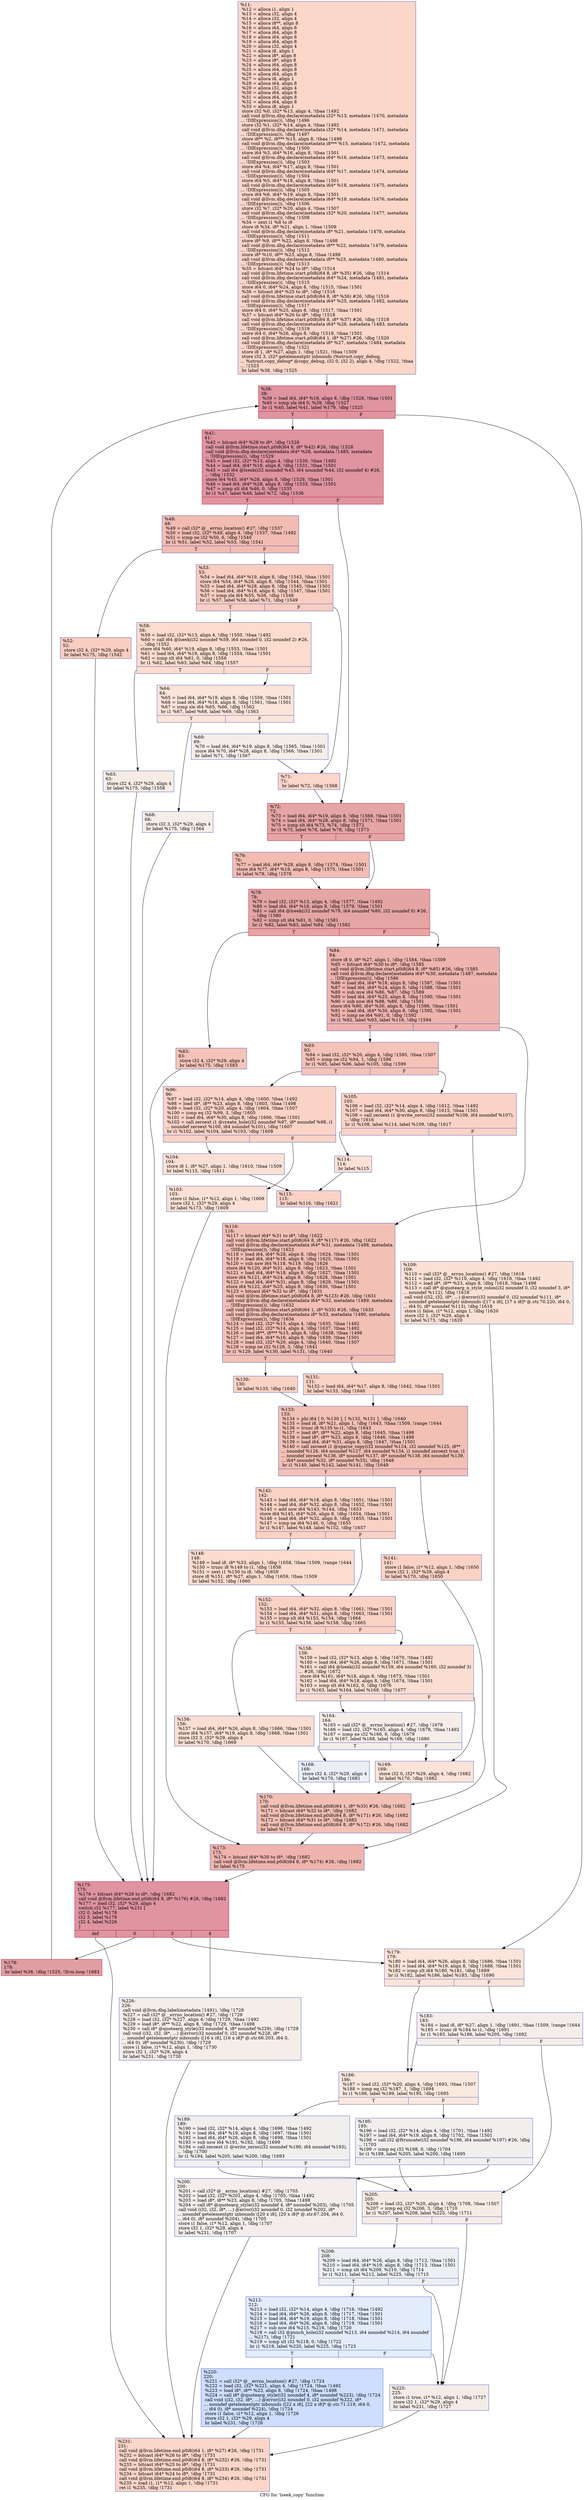 digraph "CFG for 'lseek_copy' function" {
	label="CFG for 'lseek_copy' function";

	Node0xea33f0 [shape=record,color="#3d50c3ff", style=filled, fillcolor="#f6a38570",label="{%11:\l  %12 = alloca i1, align 1\l  %13 = alloca i32, align 4\l  %14 = alloca i32, align 4\l  %15 = alloca i8**, align 8\l  %16 = alloca i64, align 8\l  %17 = alloca i64, align 8\l  %18 = alloca i64, align 8\l  %19 = alloca i64, align 8\l  %20 = alloca i32, align 4\l  %21 = alloca i8, align 1\l  %22 = alloca i8*, align 8\l  %23 = alloca i8*, align 8\l  %24 = alloca i64, align 8\l  %25 = alloca i64, align 8\l  %26 = alloca i64, align 8\l  %27 = alloca i8, align 1\l  %28 = alloca i64, align 8\l  %29 = alloca i32, align 4\l  %30 = alloca i64, align 8\l  %31 = alloca i64, align 8\l  %32 = alloca i64, align 8\l  %33 = alloca i8, align 1\l  store i32 %0, i32* %13, align 4, !tbaa !1492\l  call void @llvm.dbg.declare(metadata i32* %13, metadata !1470, metadata\l... !DIExpression()), !dbg !1496\l  store i32 %1, i32* %14, align 4, !tbaa !1492\l  call void @llvm.dbg.declare(metadata i32* %14, metadata !1471, metadata\l... !DIExpression()), !dbg !1497\l  store i8** %2, i8*** %15, align 8, !tbaa !1498\l  call void @llvm.dbg.declare(metadata i8*** %15, metadata !1472, metadata\l... !DIExpression()), !dbg !1500\l  store i64 %3, i64* %16, align 8, !tbaa !1501\l  call void @llvm.dbg.declare(metadata i64* %16, metadata !1473, metadata\l... !DIExpression()), !dbg !1503\l  store i64 %4, i64* %17, align 8, !tbaa !1501\l  call void @llvm.dbg.declare(metadata i64* %17, metadata !1474, metadata\l... !DIExpression()), !dbg !1504\l  store i64 %5, i64* %18, align 8, !tbaa !1501\l  call void @llvm.dbg.declare(metadata i64* %18, metadata !1475, metadata\l... !DIExpression()), !dbg !1505\l  store i64 %6, i64* %19, align 8, !tbaa !1501\l  call void @llvm.dbg.declare(metadata i64* %19, metadata !1476, metadata\l... !DIExpression()), !dbg !1506\l  store i32 %7, i32* %20, align 4, !tbaa !1507\l  call void @llvm.dbg.declare(metadata i32* %20, metadata !1477, metadata\l... !DIExpression()), !dbg !1508\l  %34 = zext i1 %8 to i8\l  store i8 %34, i8* %21, align 1, !tbaa !1509\l  call void @llvm.dbg.declare(metadata i8* %21, metadata !1478, metadata\l... !DIExpression()), !dbg !1511\l  store i8* %9, i8** %22, align 8, !tbaa !1498\l  call void @llvm.dbg.declare(metadata i8** %22, metadata !1479, metadata\l... !DIExpression()), !dbg !1512\l  store i8* %10, i8** %23, align 8, !tbaa !1498\l  call void @llvm.dbg.declare(metadata i8** %23, metadata !1480, metadata\l... !DIExpression()), !dbg !1513\l  %35 = bitcast i64* %24 to i8*, !dbg !1514\l  call void @llvm.lifetime.start.p0i8(i64 8, i8* %35) #26, !dbg !1514\l  call void @llvm.dbg.declare(metadata i64* %24, metadata !1481, metadata\l... !DIExpression()), !dbg !1515\l  store i64 0, i64* %24, align 8, !dbg !1515, !tbaa !1501\l  %36 = bitcast i64* %25 to i8*, !dbg !1516\l  call void @llvm.lifetime.start.p0i8(i64 8, i8* %36) #26, !dbg !1516\l  call void @llvm.dbg.declare(metadata i64* %25, metadata !1482, metadata\l... !DIExpression()), !dbg !1517\l  store i64 0, i64* %25, align 8, !dbg !1517, !tbaa !1501\l  %37 = bitcast i64* %26 to i8*, !dbg !1518\l  call void @llvm.lifetime.start.p0i8(i64 8, i8* %37) #26, !dbg !1518\l  call void @llvm.dbg.declare(metadata i64* %26, metadata !1483, metadata\l... !DIExpression()), !dbg !1519\l  store i64 0, i64* %26, align 8, !dbg !1519, !tbaa !1501\l  call void @llvm.lifetime.start.p0i8(i64 1, i8* %27) #26, !dbg !1520\l  call void @llvm.dbg.declare(metadata i8* %27, metadata !1484, metadata\l... !DIExpression()), !dbg !1521\l  store i8 1, i8* %27, align 1, !dbg !1521, !tbaa !1509\l  store i32 3, i32* getelementptr inbounds (%struct.copy_debug,\l... %struct.copy_debug* @copy_debug, i32 0, i32 2), align 4, !dbg !1522, !tbaa\l... !1523\l  br label %38, !dbg !1525\l}"];
	Node0xea33f0 -> Node0xea6ca0;
	Node0xea6ca0 [shape=record,color="#b70d28ff", style=filled, fillcolor="#b70d2870",label="{%38:\l38:                                               \l  %39 = load i64, i64* %18, align 8, !dbg !1526, !tbaa !1501\l  %40 = icmp sle i64 0, %39, !dbg !1527\l  br i1 %40, label %41, label %179, !dbg !1525\l|{<s0>T|<s1>F}}"];
	Node0xea6ca0:s0 -> Node0xea6cf0;
	Node0xea6ca0:s1 -> Node0xea7970;
	Node0xea6cf0 [shape=record,color="#b70d28ff", style=filled, fillcolor="#b70d2870",label="{%41:\l41:                                               \l  %42 = bitcast i64* %28 to i8*, !dbg !1528\l  call void @llvm.lifetime.start.p0i8(i64 8, i8* %42) #26, !dbg !1528\l  call void @llvm.dbg.declare(metadata i64* %28, metadata !1485, metadata\l... !DIExpression()), !dbg !1529\l  %43 = load i32, i32* %13, align 4, !dbg !1530, !tbaa !1492\l  %44 = load i64, i64* %18, align 8, !dbg !1531, !tbaa !1501\l  %45 = call i64 @lseek(i32 noundef %43, i64 noundef %44, i32 noundef 4) #26,\l... !dbg !1532\l  store i64 %45, i64* %28, align 8, !dbg !1529, !tbaa !1501\l  %46 = load i64, i64* %28, align 8, !dbg !1533, !tbaa !1501\l  %47 = icmp slt i64 %46, 0, !dbg !1535\l  br i1 %47, label %48, label %72, !dbg !1536\l|{<s0>T|<s1>F}}"];
	Node0xea6cf0:s0 -> Node0xea6d40;
	Node0xea6cf0:s1 -> Node0xea7010;
	Node0xea6d40 [shape=record,color="#3d50c3ff", style=filled, fillcolor="#e1675170",label="{%48:\l48:                                               \l  %49 = call i32* @__errno_location() #27, !dbg !1537\l  %50 = load i32, i32* %49, align 4, !dbg !1537, !tbaa !1492\l  %51 = icmp ne i32 %50, 6, !dbg !1540\l  br i1 %51, label %52, label %53, !dbg !1541\l|{<s0>T|<s1>F}}"];
	Node0xea6d40:s0 -> Node0xea6d90;
	Node0xea6d40:s1 -> Node0xea6de0;
	Node0xea6d90 [shape=record,color="#3d50c3ff", style=filled, fillcolor="#f2907270",label="{%52:\l52:                                               \l  store i32 4, i32* %29, align 4\l  br label %175, !dbg !1542\l}"];
	Node0xea6d90 -> Node0xea78d0;
	Node0xea6de0 [shape=record,color="#3d50c3ff", style=filled, fillcolor="#f2907270",label="{%53:\l53:                                               \l  %54 = load i64, i64* %19, align 8, !dbg !1543, !tbaa !1501\l  store i64 %54, i64* %28, align 8, !dbg !1544, !tbaa !1501\l  %55 = load i64, i64* %28, align 8, !dbg !1545, !tbaa !1501\l  %56 = load i64, i64* %18, align 8, !dbg !1547, !tbaa !1501\l  %57 = icmp sle i64 %55, %56, !dbg !1548\l  br i1 %57, label %58, label %71, !dbg !1549\l|{<s0>T|<s1>F}}"];
	Node0xea6de0:s0 -> Node0xea6e30;
	Node0xea6de0:s1 -> Node0xea6fc0;
	Node0xea6e30 [shape=record,color="#3d50c3ff", style=filled, fillcolor="#f7af9170",label="{%58:\l58:                                               \l  %59 = load i32, i32* %13, align 4, !dbg !1550, !tbaa !1492\l  %60 = call i64 @lseek(i32 noundef %59, i64 noundef 0, i32 noundef 2) #26,\l... !dbg !1552\l  store i64 %60, i64* %19, align 8, !dbg !1553, !tbaa !1501\l  %61 = load i64, i64* %19, align 8, !dbg !1554, !tbaa !1501\l  %62 = icmp slt i64 %61, 0, !dbg !1556\l  br i1 %62, label %63, label %64, !dbg !1557\l|{<s0>T|<s1>F}}"];
	Node0xea6e30:s0 -> Node0xea6e80;
	Node0xea6e30:s1 -> Node0xea6ed0;
	Node0xea6e80 [shape=record,color="#3d50c3ff", style=filled, fillcolor="#ecd3c570",label="{%63:\l63:                                               \l  store i32 4, i32* %29, align 4\l  br label %175, !dbg !1558\l}"];
	Node0xea6e80 -> Node0xea78d0;
	Node0xea6ed0 [shape=record,color="#3d50c3ff", style=filled, fillcolor="#f5c1a970",label="{%64:\l64:                                               \l  %65 = load i64, i64* %19, align 8, !dbg !1559, !tbaa !1501\l  %66 = load i64, i64* %18, align 8, !dbg !1561, !tbaa !1501\l  %67 = icmp sle i64 %65, %66, !dbg !1562\l  br i1 %67, label %68, label %69, !dbg !1563\l|{<s0>T|<s1>F}}"];
	Node0xea6ed0:s0 -> Node0xea6f20;
	Node0xea6ed0:s1 -> Node0xea6f70;
	Node0xea6f20 [shape=record,color="#3d50c3ff", style=filled, fillcolor="#e8d6cc70",label="{%68:\l68:                                               \l  store i32 3, i32* %29, align 4\l  br label %175, !dbg !1564\l}"];
	Node0xea6f20 -> Node0xea78d0;
	Node0xea6f70 [shape=record,color="#3d50c3ff", style=filled, fillcolor="#e8d6cc70",label="{%69:\l69:                                               \l  %70 = load i64, i64* %19, align 8, !dbg !1565, !tbaa !1501\l  store i64 %70, i64* %28, align 8, !dbg !1566, !tbaa !1501\l  br label %71, !dbg !1567\l}"];
	Node0xea6f70 -> Node0xea6fc0;
	Node0xea6fc0 [shape=record,color="#3d50c3ff", style=filled, fillcolor="#f6a38570",label="{%71:\l71:                                               \l  br label %72, !dbg !1568\l}"];
	Node0xea6fc0 -> Node0xea7010;
	Node0xea7010 [shape=record,color="#b70d28ff", style=filled, fillcolor="#c5333470",label="{%72:\l72:                                               \l  %73 = load i64, i64* %19, align 8, !dbg !1569, !tbaa !1501\l  %74 = load i64, i64* %28, align 8, !dbg !1571, !tbaa !1501\l  %75 = icmp slt i64 %73, %74, !dbg !1572\l  br i1 %75, label %76, label %78, !dbg !1573\l|{<s0>T|<s1>F}}"];
	Node0xea7010:s0 -> Node0xea7060;
	Node0xea7010:s1 -> Node0xea70b0;
	Node0xea7060 [shape=record,color="#3d50c3ff", style=filled, fillcolor="#e1675170",label="{%76:\l76:                                               \l  %77 = load i64, i64* %28, align 8, !dbg !1574, !tbaa !1501\l  store i64 %77, i64* %19, align 8, !dbg !1575, !tbaa !1501\l  br label %78, !dbg !1576\l}"];
	Node0xea7060 -> Node0xea70b0;
	Node0xea70b0 [shape=record,color="#b70d28ff", style=filled, fillcolor="#c5333470",label="{%78:\l78:                                               \l  %79 = load i32, i32* %13, align 4, !dbg !1577, !tbaa !1492\l  %80 = load i64, i64* %18, align 8, !dbg !1579, !tbaa !1501\l  %81 = call i64 @lseek(i32 noundef %79, i64 noundef %80, i32 noundef 0) #26,\l... !dbg !1580\l  %82 = icmp slt i64 %81, 0, !dbg !1581\l  br i1 %82, label %83, label %84, !dbg !1582\l|{<s0>T|<s1>F}}"];
	Node0xea70b0:s0 -> Node0xea7100;
	Node0xea70b0:s1 -> Node0xea7150;
	Node0xea7100 [shape=record,color="#3d50c3ff", style=filled, fillcolor="#e97a5f70",label="{%83:\l83:                                               \l  store i32 4, i32* %29, align 4\l  br label %175, !dbg !1583\l}"];
	Node0xea7100 -> Node0xea78d0;
	Node0xea7150 [shape=record,color="#3d50c3ff", style=filled, fillcolor="#d8564670",label="{%84:\l84:                                               \l  store i8 0, i8* %27, align 1, !dbg !1584, !tbaa !1509\l  %85 = bitcast i64* %30 to i8*, !dbg !1585\l  call void @llvm.lifetime.start.p0i8(i64 8, i8* %85) #26, !dbg !1585\l  call void @llvm.dbg.declare(metadata i64* %30, metadata !1487, metadata\l... !DIExpression()), !dbg !1586\l  %86 = load i64, i64* %18, align 8, !dbg !1587, !tbaa !1501\l  %87 = load i64, i64* %24, align 8, !dbg !1588, !tbaa !1501\l  %88 = sub nsw i64 %86, %87, !dbg !1589\l  %89 = load i64, i64* %25, align 8, !dbg !1590, !tbaa !1501\l  %90 = sub nsw i64 %88, %89, !dbg !1591\l  store i64 %90, i64* %30, align 8, !dbg !1586, !tbaa !1501\l  %91 = load i64, i64* %30, align 8, !dbg !1592, !tbaa !1501\l  %92 = icmp ne i64 %91, 0, !dbg !1592\l  br i1 %92, label %93, label %116, !dbg !1594\l|{<s0>T|<s1>F}}"];
	Node0xea7150:s0 -> Node0xea71a0;
	Node0xea7150:s1 -> Node0xea7420;
	Node0xea71a0 [shape=record,color="#3d50c3ff", style=filled, fillcolor="#e8765c70",label="{%93:\l93:                                               \l  %94 = load i32, i32* %20, align 4, !dbg !1595, !tbaa !1507\l  %95 = icmp ne i32 %94, 1, !dbg !1598\l  br i1 %95, label %96, label %105, !dbg !1599\l|{<s0>T|<s1>F}}"];
	Node0xea71a0:s0 -> Node0xea71f0;
	Node0xea71a0:s1 -> Node0xea72e0;
	Node0xea71f0 [shape=record,color="#3d50c3ff", style=filled, fillcolor="#f59c7d70",label="{%96:\l96:                                               \l  %97 = load i32, i32* %14, align 4, !dbg !1600, !tbaa !1492\l  %98 = load i8*, i8** %23, align 8, !dbg !1603, !tbaa !1498\l  %99 = load i32, i32* %20, align 4, !dbg !1604, !tbaa !1507\l  %100 = icmp eq i32 %99, 3, !dbg !1605\l  %101 = load i64, i64* %30, align 8, !dbg !1606, !tbaa !1501\l  %102 = call zeroext i1 @create_hole(i32 noundef %97, i8* noundef %98, i1\l... noundef zeroext %100, i64 noundef %101), !dbg !1607\l  br i1 %102, label %104, label %103, !dbg !1608\l|{<s0>T|<s1>F}}"];
	Node0xea71f0:s0 -> Node0xea7290;
	Node0xea71f0:s1 -> Node0xea7240;
	Node0xea7240 [shape=record,color="#3d50c3ff", style=filled, fillcolor="#f7bca170",label="{%103:\l103:                                              \l  store i1 false, i1* %12, align 1, !dbg !1609\l  store i32 1, i32* %29, align 4\l  br label %173, !dbg !1609\l}"];
	Node0xea7240 -> Node0xea7880;
	Node0xea7290 [shape=record,color="#3d50c3ff", style=filled, fillcolor="#f7bca170",label="{%104:\l104:                                              \l  store i8 1, i8* %27, align 1, !dbg !1610, !tbaa !1509\l  br label %115, !dbg !1611\l}"];
	Node0xea7290 -> Node0xea73d0;
	Node0xea72e0 [shape=record,color="#3d50c3ff", style=filled, fillcolor="#f59c7d70",label="{%105:\l105:                                              \l  %106 = load i32, i32* %14, align 4, !dbg !1612, !tbaa !1492\l  %107 = load i64, i64* %30, align 8, !dbg !1615, !tbaa !1501\l  %108 = call zeroext i1 @write_zeros(i32 noundef %106, i64 noundef %107),\l... !dbg !1616\l  br i1 %108, label %114, label %109, !dbg !1617\l|{<s0>T|<s1>F}}"];
	Node0xea72e0:s0 -> Node0xea7380;
	Node0xea72e0:s1 -> Node0xea7330;
	Node0xea7330 [shape=record,color="#3d50c3ff", style=filled, fillcolor="#f7bca170",label="{%109:\l109:                                              \l  %110 = call i32* @__errno_location() #27, !dbg !1618\l  %111 = load i32, i32* %110, align 4, !dbg !1618, !tbaa !1492\l  %112 = load i8*, i8** %23, align 8, !dbg !1618, !tbaa !1498\l  %113 = call i8* @quotearg_n_style_colon(i32 noundef 0, i32 noundef 3, i8*\l... noundef %112), !dbg !1618\l  call void (i32, i32, i8*, ...) @error(i32 noundef 0, i32 noundef %111, i8*\l... noundef getelementptr inbounds ([17 x i8], [17 x i8]* @.str.70.220, i64 0,\l... i64 0), i8* noundef %113), !dbg !1618\l  store i1 false, i1* %12, align 1, !dbg !1620\l  store i32 1, i32* %29, align 4\l  br label %173, !dbg !1620\l}"];
	Node0xea7330 -> Node0xea7880;
	Node0xea7380 [shape=record,color="#3d50c3ff", style=filled, fillcolor="#f7bca170",label="{%114:\l114:                                              \l  br label %115\l}"];
	Node0xea7380 -> Node0xea73d0;
	Node0xea73d0 [shape=record,color="#3d50c3ff", style=filled, fillcolor="#f59c7d70",label="{%115:\l115:                                              \l  br label %116, !dbg !1621\l}"];
	Node0xea73d0 -> Node0xea7420;
	Node0xea7420 [shape=record,color="#3d50c3ff", style=filled, fillcolor="#e5705870",label="{%116:\l116:                                              \l  %117 = bitcast i64* %31 to i8*, !dbg !1622\l  call void @llvm.lifetime.start.p0i8(i64 8, i8* %117) #26, !dbg !1622\l  call void @llvm.dbg.declare(metadata i64* %31, metadata !1488, metadata\l... !DIExpression()), !dbg !1623\l  %118 = load i64, i64* %28, align 8, !dbg !1624, !tbaa !1501\l  %119 = load i64, i64* %18, align 8, !dbg !1625, !tbaa !1501\l  %120 = sub nsw i64 %118, %119, !dbg !1626\l  store i64 %120, i64* %31, align 8, !dbg !1623, !tbaa !1501\l  %121 = load i64, i64* %18, align 8, !dbg !1627, !tbaa !1501\l  store i64 %121, i64* %24, align 8, !dbg !1628, !tbaa !1501\l  %122 = load i64, i64* %31, align 8, !dbg !1629, !tbaa !1501\l  store i64 %122, i64* %25, align 8, !dbg !1630, !tbaa !1501\l  %123 = bitcast i64* %32 to i8*, !dbg !1631\l  call void @llvm.lifetime.start.p0i8(i64 8, i8* %123) #26, !dbg !1631\l  call void @llvm.dbg.declare(metadata i64* %32, metadata !1489, metadata\l... !DIExpression()), !dbg !1632\l  call void @llvm.lifetime.start.p0i8(i64 1, i8* %33) #26, !dbg !1633\l  call void @llvm.dbg.declare(metadata i8* %33, metadata !1490, metadata\l... !DIExpression()), !dbg !1634\l  %124 = load i32, i32* %13, align 4, !dbg !1635, !tbaa !1492\l  %125 = load i32, i32* %14, align 4, !dbg !1637, !tbaa !1492\l  %126 = load i8**, i8*** %15, align 8, !dbg !1638, !tbaa !1498\l  %127 = load i64, i64* %16, align 8, !dbg !1639, !tbaa !1501\l  %128 = load i32, i32* %20, align 4, !dbg !1640, !tbaa !1507\l  %129 = icmp ne i32 %128, 3, !dbg !1641\l  br i1 %129, label %130, label %131, !dbg !1640\l|{<s0>T|<s1>F}}"];
	Node0xea7420:s0 -> Node0xea7470;
	Node0xea7420:s1 -> Node0xea74c0;
	Node0xea7470 [shape=record,color="#3d50c3ff", style=filled, fillcolor="#f4987a70",label="{%130:\l130:                                              \l  br label %133, !dbg !1640\l}"];
	Node0xea7470 -> Node0xea7510;
	Node0xea74c0 [shape=record,color="#3d50c3ff", style=filled, fillcolor="#f4987a70",label="{%131:\l131:                                              \l  %132 = load i64, i64* %17, align 8, !dbg !1642, !tbaa !1501\l  br label %133, !dbg !1640\l}"];
	Node0xea74c0 -> Node0xea7510;
	Node0xea7510 [shape=record,color="#3d50c3ff", style=filled, fillcolor="#e5705870",label="{%133:\l133:                                              \l  %134 = phi i64 [ 0, %130 ], [ %132, %131 ], !dbg !1640\l  %135 = load i8, i8* %21, align 1, !dbg !1643, !tbaa !1509, !range !1644\l  %136 = trunc i8 %135 to i1, !dbg !1643\l  %137 = load i8*, i8** %22, align 8, !dbg !1645, !tbaa !1498\l  %138 = load i8*, i8** %23, align 8, !dbg !1646, !tbaa !1498\l  %139 = load i64, i64* %31, align 8, !dbg !1647, !tbaa !1501\l  %140 = call zeroext i1 @sparse_copy(i32 noundef %124, i32 noundef %125, i8**\l... noundef %126, i64 noundef %127, i64 noundef %134, i1 noundef zeroext true, i1\l... noundef zeroext %136, i8* noundef %137, i8* noundef %138, i64 noundef %139,\l... i64* noundef %32, i8* noundef %33), !dbg !1648\l  br i1 %140, label %142, label %141, !dbg !1649\l|{<s0>T|<s1>F}}"];
	Node0xea7510:s0 -> Node0xea75b0;
	Node0xea7510:s1 -> Node0xea7560;
	Node0xea7560 [shape=record,color="#3d50c3ff", style=filled, fillcolor="#f4987a70",label="{%141:\l141:                                              \l  store i1 false, i1* %12, align 1, !dbg !1650\l  store i32 1, i32* %29, align 4\l  br label %170, !dbg !1650\l}"];
	Node0xea7560 -> Node0xea7830;
	Node0xea75b0 [shape=record,color="#3d50c3ff", style=filled, fillcolor="#f4987a70",label="{%142:\l142:                                              \l  %143 = load i64, i64* %18, align 8, !dbg !1651, !tbaa !1501\l  %144 = load i64, i64* %32, align 8, !dbg !1652, !tbaa !1501\l  %145 = add nsw i64 %143, %144, !dbg !1653\l  store i64 %145, i64* %26, align 8, !dbg !1654, !tbaa !1501\l  %146 = load i64, i64* %32, align 8, !dbg !1655, !tbaa !1501\l  %147 = icmp ne i64 %146, 0, !dbg !1655\l  br i1 %147, label %148, label %152, !dbg !1657\l|{<s0>T|<s1>F}}"];
	Node0xea75b0:s0 -> Node0xea7600;
	Node0xea75b0:s1 -> Node0xea7650;
	Node0xea7600 [shape=record,color="#3d50c3ff", style=filled, fillcolor="#f7af9170",label="{%148:\l148:                                              \l  %149 = load i8, i8* %33, align 1, !dbg !1658, !tbaa !1509, !range !1644\l  %150 = trunc i8 %149 to i1, !dbg !1658\l  %151 = zext i1 %150 to i8, !dbg !1659\l  store i8 %151, i8* %27, align 1, !dbg !1659, !tbaa !1509\l  br label %152, !dbg !1660\l}"];
	Node0xea7600 -> Node0xea7650;
	Node0xea7650 [shape=record,color="#3d50c3ff", style=filled, fillcolor="#f4987a70",label="{%152:\l152:                                              \l  %153 = load i64, i64* %32, align 8, !dbg !1661, !tbaa !1501\l  %154 = load i64, i64* %31, align 8, !dbg !1663, !tbaa !1501\l  %155 = icmp slt i64 %153, %154, !dbg !1664\l  br i1 %155, label %156, label %158, !dbg !1665\l|{<s0>T|<s1>F}}"];
	Node0xea7650:s0 -> Node0xea76a0;
	Node0xea7650:s1 -> Node0xea76f0;
	Node0xea76a0 [shape=record,color="#3d50c3ff", style=filled, fillcolor="#f7b59970",label="{%156:\l156:                                              \l  %157 = load i64, i64* %26, align 8, !dbg !1666, !tbaa !1501\l  store i64 %157, i64* %19, align 8, !dbg !1668, !tbaa !1501\l  store i32 3, i32* %29, align 4\l  br label %170, !dbg !1669\l}"];
	Node0xea76a0 -> Node0xea7830;
	Node0xea76f0 [shape=record,color="#3d50c3ff", style=filled, fillcolor="#f7b59970",label="{%158:\l158:                                              \l  %159 = load i32, i32* %13, align 4, !dbg !1670, !tbaa !1492\l  %160 = load i64, i64* %26, align 8, !dbg !1671, !tbaa !1501\l  %161 = call i64 @lseek(i32 noundef %159, i64 noundef %160, i32 noundef 3)\l... #26, !dbg !1672\l  store i64 %161, i64* %18, align 8, !dbg !1673, !tbaa !1501\l  %162 = load i64, i64* %18, align 8, !dbg !1674, !tbaa !1501\l  %163 = icmp slt i64 %162, 0, !dbg !1676\l  br i1 %163, label %164, label %169, !dbg !1677\l|{<s0>T|<s1>F}}"];
	Node0xea76f0:s0 -> Node0xea7740;
	Node0xea76f0:s1 -> Node0xea77e0;
	Node0xea7740 [shape=record,color="#3d50c3ff", style=filled, fillcolor="#e8d6cc70",label="{%164:\l164:                                              \l  %165 = call i32* @__errno_location() #27, !dbg !1678\l  %166 = load i32, i32* %165, align 4, !dbg !1678, !tbaa !1492\l  %167 = icmp ne i32 %166, 6, !dbg !1679\l  br i1 %167, label %168, label %169, !dbg !1680\l|{<s0>T|<s1>F}}"];
	Node0xea7740:s0 -> Node0xea7790;
	Node0xea7740:s1 -> Node0xea77e0;
	Node0xea7790 [shape=record,color="#3d50c3ff", style=filled, fillcolor="#d1dae970",label="{%168:\l168:                                              \l  store i32 4, i32* %29, align 4\l  br label %170, !dbg !1681\l}"];
	Node0xea7790 -> Node0xea7830;
	Node0xea77e0 [shape=record,color="#3d50c3ff", style=filled, fillcolor="#f6bfa670",label="{%169:\l169:                                              \l  store i32 0, i32* %29, align 4, !dbg !1682\l  br label %170, !dbg !1682\l}"];
	Node0xea77e0 -> Node0xea7830;
	Node0xea7830 [shape=record,color="#3d50c3ff", style=filled, fillcolor="#e5705870",label="{%170:\l170:                                              \l  call void @llvm.lifetime.end.p0i8(i64 1, i8* %33) #26, !dbg !1682\l  %171 = bitcast i64* %32 to i8*, !dbg !1682\l  call void @llvm.lifetime.end.p0i8(i64 8, i8* %171) #26, !dbg !1682\l  %172 = bitcast i64* %31 to i8*, !dbg !1682\l  call void @llvm.lifetime.end.p0i8(i64 8, i8* %172) #26, !dbg !1682\l  br label %173\l}"];
	Node0xea7830 -> Node0xea7880;
	Node0xea7880 [shape=record,color="#3d50c3ff", style=filled, fillcolor="#d8564670",label="{%173:\l173:                                              \l  %174 = bitcast i64* %30 to i8*, !dbg !1682\l  call void @llvm.lifetime.end.p0i8(i64 8, i8* %174) #26, !dbg !1682\l  br label %175\l}"];
	Node0xea7880 -> Node0xea78d0;
	Node0xea78d0 [shape=record,color="#b70d28ff", style=filled, fillcolor="#b70d2870",label="{%175:\l175:                                              \l  %176 = bitcast i64* %28 to i8*, !dbg !1682\l  call void @llvm.lifetime.end.p0i8(i64 8, i8* %176) #26, !dbg !1682\l  %177 = load i32, i32* %29, align 4\l  switch i32 %177, label %231 [\l    i32 0, label %178\l    i32 3, label %179\l    i32 4, label %226\l  ]\l|{<s0>def|<s1>0|<s2>3|<s3>4}}"];
	Node0xea78d0:s0 -> Node0xea7d30;
	Node0xea78d0:s1 -> Node0xea7920;
	Node0xea78d0:s2 -> Node0xea7970;
	Node0xea78d0:s3 -> Node0xea7ce0;
	Node0xea7920 [shape=record,color="#b70d28ff", style=filled, fillcolor="#be242e70",label="{%178:\l178:                                              \l  br label %38, !dbg !1525, !llvm.loop !1683\l}"];
	Node0xea7920 -> Node0xea6ca0;
	Node0xea7970 [shape=record,color="#3d50c3ff", style=filled, fillcolor="#f5c1a970",label="{%179:\l179:                                              \l  %180 = load i64, i64* %26, align 8, !dbg !1686, !tbaa !1501\l  %181 = load i64, i64* %19, align 8, !dbg !1688, !tbaa !1501\l  %182 = icmp slt i64 %180, %181, !dbg !1689\l  br i1 %182, label %186, label %183, !dbg !1690\l|{<s0>T|<s1>F}}"];
	Node0xea7970:s0 -> Node0xea7a10;
	Node0xea7970:s1 -> Node0xea79c0;
	Node0xea79c0 [shape=record,color="#3d50c3ff", style=filled, fillcolor="#e8d6cc70",label="{%183:\l183:                                              \l  %184 = load i8, i8* %27, align 1, !dbg !1691, !tbaa !1509, !range !1644\l  %185 = trunc i8 %184 to i1, !dbg !1691\l  br i1 %185, label %186, label %205, !dbg !1692\l|{<s0>T|<s1>F}}"];
	Node0xea79c0:s0 -> Node0xea7a10;
	Node0xea79c0:s1 -> Node0xea7b50;
	Node0xea7a10 [shape=record,color="#3d50c3ff", style=filled, fillcolor="#f2cab570",label="{%186:\l186:                                              \l  %187 = load i32, i32* %20, align 4, !dbg !1693, !tbaa !1507\l  %188 = icmp eq i32 %187, 1, !dbg !1694\l  br i1 %188, label %189, label %195, !dbg !1695\l|{<s0>T|<s1>F}}"];
	Node0xea7a10:s0 -> Node0xea7a60;
	Node0xea7a10:s1 -> Node0xea7ab0;
	Node0xea7a60 [shape=record,color="#3d50c3ff", style=filled, fillcolor="#e0dbd870",label="{%189:\l189:                                              \l  %190 = load i32, i32* %14, align 4, !dbg !1696, !tbaa !1492\l  %191 = load i64, i64* %19, align 8, !dbg !1697, !tbaa !1501\l  %192 = load i64, i64* %26, align 8, !dbg !1698, !tbaa !1501\l  %193 = sub nsw i64 %191, %192, !dbg !1699\l  %194 = call zeroext i1 @write_zeros(i32 noundef %190, i64 noundef %193),\l... !dbg !1700\l  br i1 %194, label %205, label %200, !dbg !1693\l|{<s0>T|<s1>F}}"];
	Node0xea7a60:s0 -> Node0xea7b50;
	Node0xea7a60:s1 -> Node0xea7b00;
	Node0xea7ab0 [shape=record,color="#3d50c3ff", style=filled, fillcolor="#e0dbd870",label="{%195:\l195:                                              \l  %196 = load i32, i32* %14, align 4, !dbg !1701, !tbaa !1492\l  %197 = load i64, i64* %19, align 8, !dbg !1702, !tbaa !1501\l  %198 = call i32 @ftruncate(i32 noundef %196, i64 noundef %197) #26, !dbg\l... !1703\l  %199 = icmp eq i32 %198, 0, !dbg !1704\l  br i1 %199, label %205, label %200, !dbg !1695\l|{<s0>T|<s1>F}}"];
	Node0xea7ab0:s0 -> Node0xea7b50;
	Node0xea7ab0:s1 -> Node0xea7b00;
	Node0xea7b00 [shape=record,color="#3d50c3ff", style=filled, fillcolor="#e3d9d370",label="{%200:\l200:                                              \l  %201 = call i32* @__errno_location() #27, !dbg !1705\l  %202 = load i32, i32* %201, align 4, !dbg !1705, !tbaa !1492\l  %203 = load i8*, i8** %23, align 8, !dbg !1705, !tbaa !1498\l  %204 = call i8* @quotearg_style(i32 noundef 4, i8* noundef %203), !dbg !1705\l  call void (i32, i32, i8*, ...) @error(i32 noundef 0, i32 noundef %202, i8*\l... noundef getelementptr inbounds ([20 x i8], [20 x i8]* @.str.67.204, i64 0,\l... i64 0), i8* noundef %204), !dbg !1705\l  store i1 false, i1* %12, align 1, !dbg !1707\l  store i32 1, i32* %29, align 4\l  br label %231, !dbg !1707\l}"];
	Node0xea7b00 -> Node0xea7d30;
	Node0xea7b50 [shape=record,color="#3d50c3ff", style=filled, fillcolor="#ecd3c570",label="{%205:\l205:                                              \l  %206 = load i32, i32* %20, align 4, !dbg !1708, !tbaa !1507\l  %207 = icmp eq i32 %206, 3, !dbg !1710\l  br i1 %207, label %208, label %225, !dbg !1711\l|{<s0>T|<s1>F}}"];
	Node0xea7b50:s0 -> Node0xea7ba0;
	Node0xea7b50:s1 -> Node0xea7c90;
	Node0xea7ba0 [shape=record,color="#3d50c3ff", style=filled, fillcolor="#d6dce470",label="{%208:\l208:                                              \l  %209 = load i64, i64* %26, align 8, !dbg !1712, !tbaa !1501\l  %210 = load i64, i64* %19, align 8, !dbg !1713, !tbaa !1501\l  %211 = icmp slt i64 %209, %210, !dbg !1714\l  br i1 %211, label %212, label %225, !dbg !1715\l|{<s0>T|<s1>F}}"];
	Node0xea7ba0:s0 -> Node0xea7bf0;
	Node0xea7ba0:s1 -> Node0xea7c90;
	Node0xea7bf0 [shape=record,color="#3d50c3ff", style=filled, fillcolor="#bfd3f670",label="{%212:\l212:                                              \l  %213 = load i32, i32* %14, align 4, !dbg !1716, !tbaa !1492\l  %214 = load i64, i64* %26, align 8, !dbg !1717, !tbaa !1501\l  %215 = load i64, i64* %19, align 8, !dbg !1718, !tbaa !1501\l  %216 = load i64, i64* %26, align 8, !dbg !1719, !tbaa !1501\l  %217 = sub nsw i64 %215, %216, !dbg !1720\l  %218 = call i32 @punch_hole(i32 noundef %213, i64 noundef %214, i64 noundef\l... %217), !dbg !1721\l  %219 = icmp slt i32 %218, 0, !dbg !1722\l  br i1 %219, label %220, label %225, !dbg !1723\l|{<s0>T|<s1>F}}"];
	Node0xea7bf0:s0 -> Node0xea7c40;
	Node0xea7bf0:s1 -> Node0xea7c90;
	Node0xea7c40 [shape=record,color="#3d50c3ff", style=filled, fillcolor="#93b5fe70",label="{%220:\l220:                                              \l  %221 = call i32* @__errno_location() #27, !dbg !1724\l  %222 = load i32, i32* %221, align 4, !dbg !1724, !tbaa !1492\l  %223 = load i8*, i8** %23, align 8, !dbg !1724, !tbaa !1498\l  %224 = call i8* @quotearg_style(i32 noundef 4, i8* noundef %223), !dbg !1724\l  call void (i32, i32, i8*, ...) @error(i32 noundef 0, i32 noundef %222, i8*\l... noundef getelementptr inbounds ([22 x i8], [22 x i8]* @.str.71.219, i64 0,\l... i64 0), i8* noundef %224), !dbg !1724\l  store i1 false, i1* %12, align 1, !dbg !1726\l  store i32 1, i32* %29, align 4\l  br label %231, !dbg !1726\l}"];
	Node0xea7c40 -> Node0xea7d30;
	Node0xea7c90 [shape=record,color="#3d50c3ff", style=filled, fillcolor="#ead5c970",label="{%225:\l225:                                              \l  store i1 true, i1* %12, align 1, !dbg !1727\l  store i32 1, i32* %29, align 4\l  br label %231, !dbg !1727\l}"];
	Node0xea7c90 -> Node0xea7d30;
	Node0xea7ce0 [shape=record,color="#3d50c3ff", style=filled, fillcolor="#e8d6cc70",label="{%226:\l226:                                              \l  call void @llvm.dbg.label(metadata !1491), !dbg !1728\l  %227 = call i32* @__errno_location() #27, !dbg !1729\l  %228 = load i32, i32* %227, align 4, !dbg !1729, !tbaa !1492\l  %229 = load i8*, i8** %22, align 8, !dbg !1729, !tbaa !1498\l  %230 = call i8* @quotearg_style(i32 noundef 4, i8* noundef %229), !dbg !1729\l  call void (i32, i32, i8*, ...) @error(i32 noundef 0, i32 noundef %228, i8*\l... noundef getelementptr inbounds ([16 x i8], [16 x i8]* @.str.66.203, i64 0,\l... i64 0), i8* noundef %230), !dbg !1729\l  store i1 false, i1* %12, align 1, !dbg !1730\l  store i32 1, i32* %29, align 4\l  br label %231, !dbg !1730\l}"];
	Node0xea7ce0 -> Node0xea7d30;
	Node0xea7d30 [shape=record,color="#3d50c3ff", style=filled, fillcolor="#f6a38570",label="{%231:\l231:                                              \l  call void @llvm.lifetime.end.p0i8(i64 1, i8* %27) #26, !dbg !1731\l  %232 = bitcast i64* %26 to i8*, !dbg !1731\l  call void @llvm.lifetime.end.p0i8(i64 8, i8* %232) #26, !dbg !1731\l  %233 = bitcast i64* %25 to i8*, !dbg !1731\l  call void @llvm.lifetime.end.p0i8(i64 8, i8* %233) #26, !dbg !1731\l  %234 = bitcast i64* %24 to i8*, !dbg !1731\l  call void @llvm.lifetime.end.p0i8(i64 8, i8* %234) #26, !dbg !1731\l  %235 = load i1, i1* %12, align 1, !dbg !1731\l  ret i1 %235, !dbg !1731\l}"];
}

